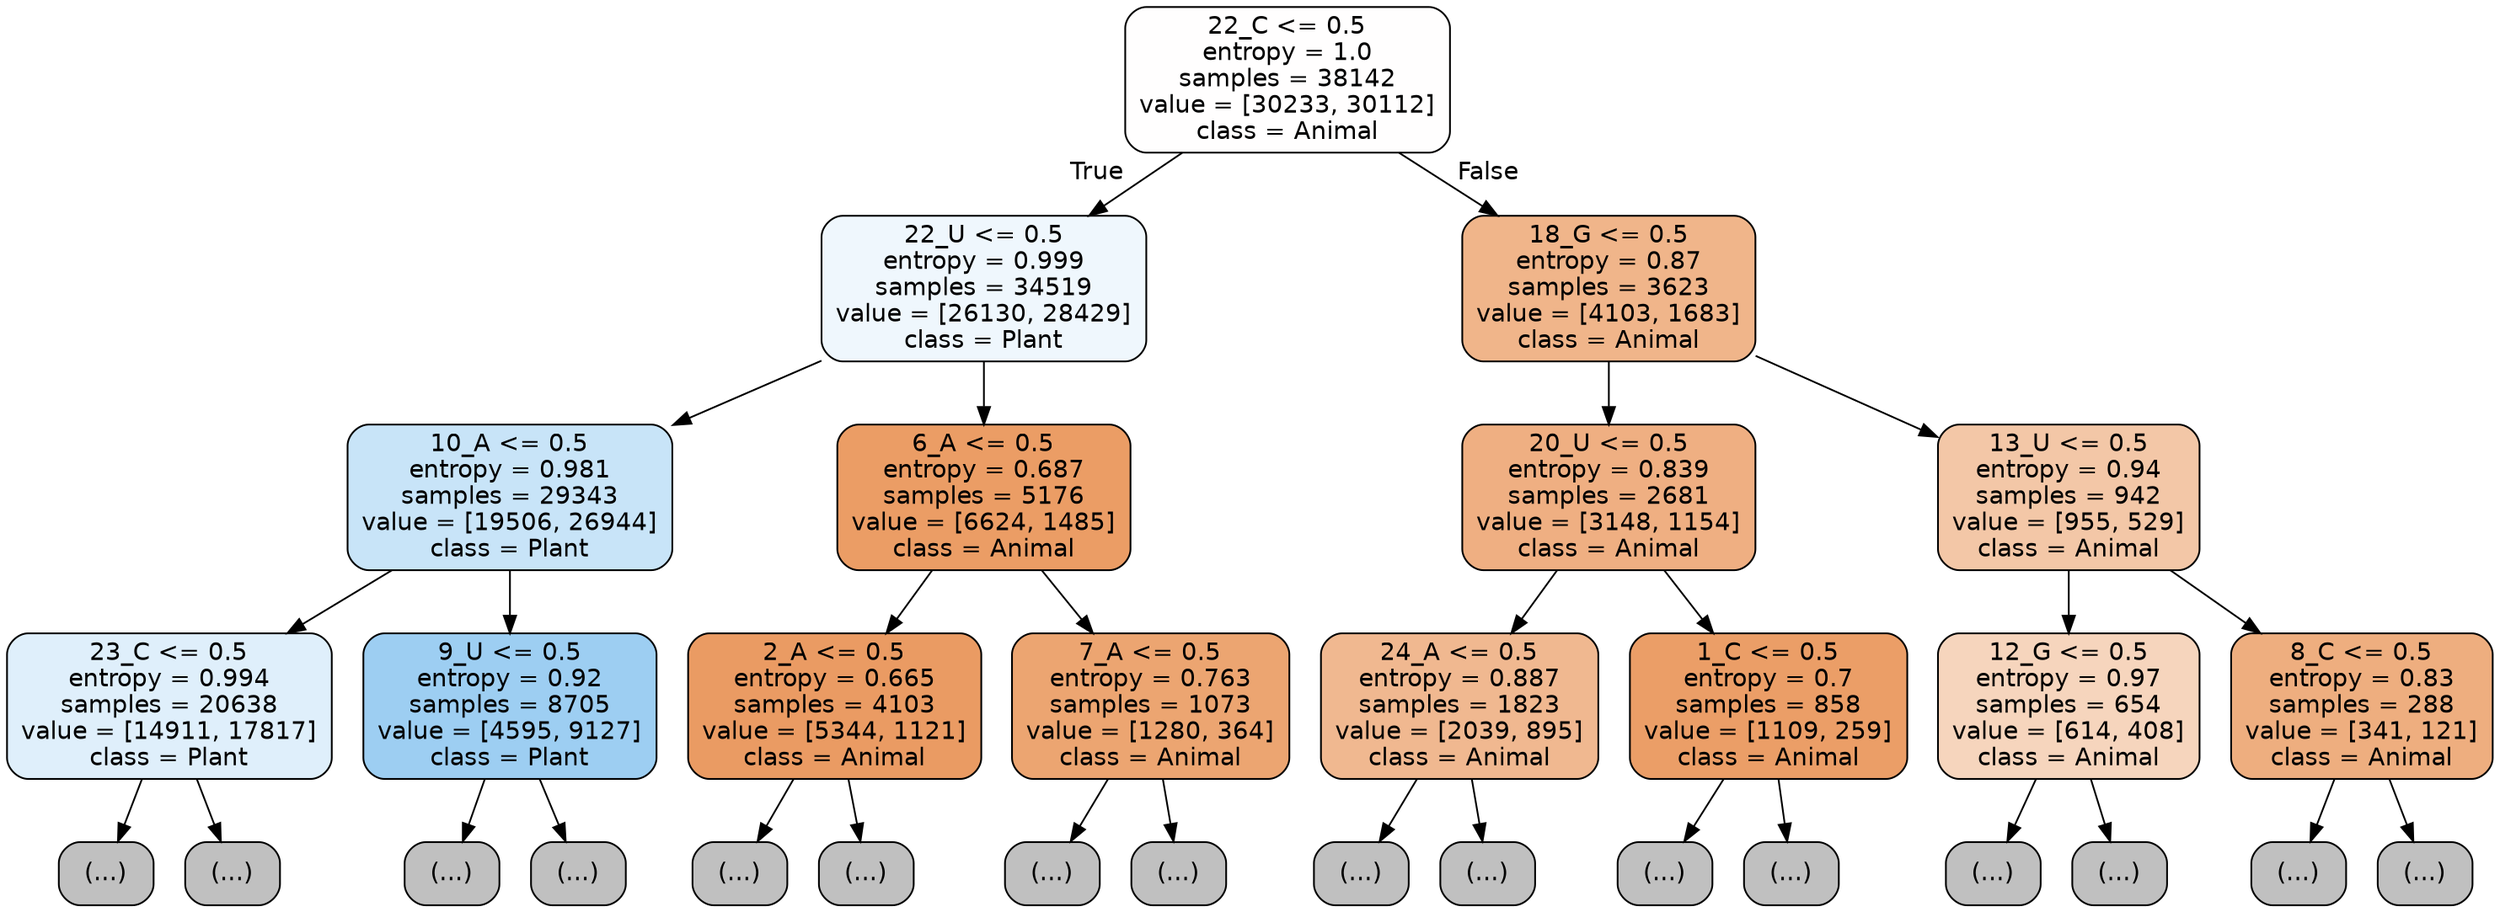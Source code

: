 digraph Tree {
node [shape=box, style="filled, rounded", color="black", fontname="helvetica"] ;
edge [fontname="helvetica"] ;
0 [label="22_C <= 0.5\nentropy = 1.0\nsamples = 38142\nvalue = [30233, 30112]\nclass = Animal", fillcolor="#fffefe"] ;
1 [label="22_U <= 0.5\nentropy = 0.999\nsamples = 34519\nvalue = [26130, 28429]\nclass = Plant", fillcolor="#eff7fd"] ;
0 -> 1 [labeldistance=2.5, labelangle=45, headlabel="True"] ;
2 [label="10_A <= 0.5\nentropy = 0.981\nsamples = 29343\nvalue = [19506, 26944]\nclass = Plant", fillcolor="#c8e4f8"] ;
1 -> 2 ;
3 [label="23_C <= 0.5\nentropy = 0.994\nsamples = 20638\nvalue = [14911, 17817]\nclass = Plant", fillcolor="#dfeffb"] ;
2 -> 3 ;
4 [label="(...)", fillcolor="#C0C0C0"] ;
3 -> 4 ;
9355 [label="(...)", fillcolor="#C0C0C0"] ;
3 -> 9355 ;
9624 [label="9_U <= 0.5\nentropy = 0.92\nsamples = 8705\nvalue = [4595, 9127]\nclass = Plant", fillcolor="#9dcef2"] ;
2 -> 9624 ;
9625 [label="(...)", fillcolor="#C0C0C0"] ;
9624 -> 9625 ;
12184 [label="(...)", fillcolor="#C0C0C0"] ;
9624 -> 12184 ;
12849 [label="6_A <= 0.5\nentropy = 0.687\nsamples = 5176\nvalue = [6624, 1485]\nclass = Animal", fillcolor="#eb9d65"] ;
1 -> 12849 ;
12850 [label="2_A <= 0.5\nentropy = 0.665\nsamples = 4103\nvalue = [5344, 1121]\nclass = Animal", fillcolor="#ea9b63"] ;
12849 -> 12850 ;
12851 [label="(...)", fillcolor="#C0C0C0"] ;
12850 -> 12851 ;
13978 [label="(...)", fillcolor="#C0C0C0"] ;
12850 -> 13978 ;
14313 [label="7_A <= 0.5\nentropy = 0.763\nsamples = 1073\nvalue = [1280, 364]\nclass = Animal", fillcolor="#eca571"] ;
12849 -> 14313 ;
14314 [label="(...)", fillcolor="#C0C0C0"] ;
14313 -> 14314 ;
14613 [label="(...)", fillcolor="#C0C0C0"] ;
14313 -> 14613 ;
14762 [label="18_G <= 0.5\nentropy = 0.87\nsamples = 3623\nvalue = [4103, 1683]\nclass = Animal", fillcolor="#f0b58a"] ;
0 -> 14762 [labeldistance=2.5, labelangle=-45, headlabel="False"] ;
14763 [label="20_U <= 0.5\nentropy = 0.839\nsamples = 2681\nvalue = [3148, 1154]\nclass = Animal", fillcolor="#efaf82"] ;
14762 -> 14763 ;
14764 [label="24_A <= 0.5\nentropy = 0.887\nsamples = 1823\nvalue = [2039, 895]\nclass = Animal", fillcolor="#f0b890"] ;
14763 -> 14764 ;
14765 [label="(...)", fillcolor="#C0C0C0"] ;
14764 -> 14765 ;
15706 [label="(...)", fillcolor="#C0C0C0"] ;
14764 -> 15706 ;
15735 [label="1_C <= 0.5\nentropy = 0.7\nsamples = 858\nvalue = [1109, 259]\nclass = Animal", fillcolor="#eb9e67"] ;
14763 -> 15735 ;
15736 [label="(...)", fillcolor="#C0C0C0"] ;
15735 -> 15736 ;
16019 [label="(...)", fillcolor="#C0C0C0"] ;
15735 -> 16019 ;
16094 [label="13_U <= 0.5\nentropy = 0.94\nsamples = 942\nvalue = [955, 529]\nclass = Animal", fillcolor="#f3c7a7"] ;
14762 -> 16094 ;
16095 [label="12_G <= 0.5\nentropy = 0.97\nsamples = 654\nvalue = [614, 408]\nclass = Animal", fillcolor="#f6d5bd"] ;
16094 -> 16095 ;
16096 [label="(...)", fillcolor="#C0C0C0"] ;
16095 -> 16096 ;
16363 [label="(...)", fillcolor="#C0C0C0"] ;
16095 -> 16363 ;
16478 [label="8_C <= 0.5\nentropy = 0.83\nsamples = 288\nvalue = [341, 121]\nclass = Animal", fillcolor="#eeae7f"] ;
16094 -> 16478 ;
16479 [label="(...)", fillcolor="#C0C0C0"] ;
16478 -> 16479 ;
16584 [label="(...)", fillcolor="#C0C0C0"] ;
16478 -> 16584 ;
}